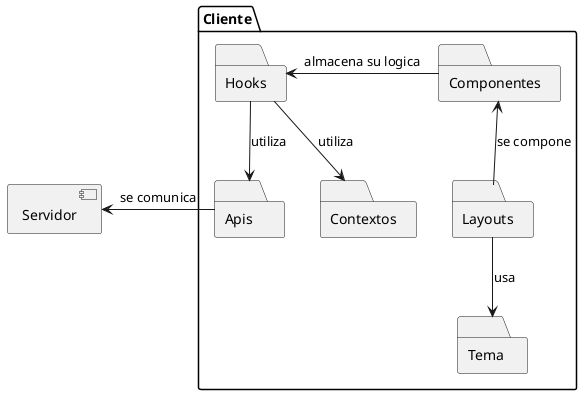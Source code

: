 @startuml

package Cliente {
  folder Apis
  folder Contextos
  folder Hooks
  folder Componentes
  folder Layouts
  folder Tema
}

component Servidor
Layouts --> Tema : usa
Layouts -up-> Componentes : se compone
Componentes -left-> Hooks : almacena su logica
Hooks --> Apis : utiliza
Hooks --> Contextos : utiliza
Apis -left-> Servidor : se comunica

@enduml